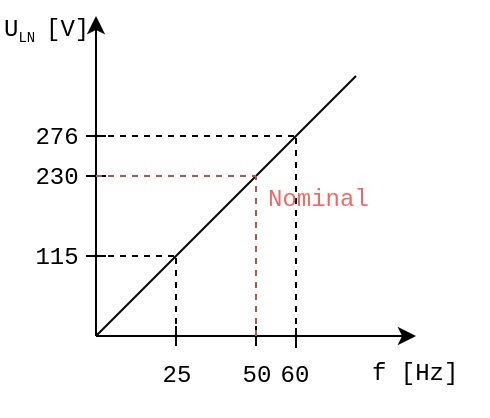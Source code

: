 <mxfile version="10.6.9" type="github"><diagram id="m2NbaIF0WA57adltUQN5" name="Page-1"><mxGraphModel dx="271" dy="152" grid="1" gridSize="10" guides="1" tooltips="1" connect="1" arrows="1" fold="1" page="1" pageScale="1" pageWidth="827" pageHeight="1169" math="0" shadow="0"><root><mxCell id="0"/><mxCell id="1" parent="0"/><mxCell id="J3uKBEu7-aRTBRHW4GBm-1" value="" style="endArrow=classic;html=1;fontFamily=Courier New;fontSize=20;" edge="1" parent="1"><mxGeometry width="50" height="50" relative="1" as="geometry"><mxPoint x="200" y="400" as="sourcePoint"/><mxPoint x="360" y="400" as="targetPoint"/></mxGeometry></mxCell><mxCell id="J3uKBEu7-aRTBRHW4GBm-2" value="" style="endArrow=classic;html=1;fontFamily=Courier New;fontSize=20;" edge="1" parent="1"><mxGeometry width="50" height="50" relative="1" as="geometry"><mxPoint x="200" y="400" as="sourcePoint"/><mxPoint x="200" y="240" as="targetPoint"/></mxGeometry></mxCell><mxCell id="J3uKBEu7-aRTBRHW4GBm-3" value="" style="endArrow=none;html=1;fontFamily=Courier New;fontSize=20;" edge="1" parent="1"><mxGeometry width="50" height="50" relative="1" as="geometry"><mxPoint x="240" y="405" as="sourcePoint"/><mxPoint x="240" y="395" as="targetPoint"/></mxGeometry></mxCell><mxCell id="J3uKBEu7-aRTBRHW4GBm-4" value="" style="endArrow=none;html=1;fontFamily=Courier New;fontSize=20;" edge="1" parent="1"><mxGeometry width="50" height="50" relative="1" as="geometry"><mxPoint x="280" y="405" as="sourcePoint"/><mxPoint x="280" y="395" as="targetPoint"/></mxGeometry></mxCell><mxCell id="J3uKBEu7-aRTBRHW4GBm-5" value="" style="endArrow=none;html=1;fontFamily=Courier New;fontSize=20;" edge="1" parent="1"><mxGeometry width="50" height="50" relative="1" as="geometry"><mxPoint x="300" y="406" as="sourcePoint"/><mxPoint x="300" y="396" as="targetPoint"/></mxGeometry></mxCell><mxCell id="J3uKBEu7-aRTBRHW4GBm-6" value="25" style="text;html=1;resizable=0;points=[];autosize=1;align=center;verticalAlign=top;spacingTop=-4;fontSize=12;fontFamily=Courier New;" vertex="1" parent="1"><mxGeometry x="220" y="410" width="40" height="30" as="geometry"/></mxCell><mxCell id="J3uKBEu7-aRTBRHW4GBm-7" value="50" style="text;html=1;resizable=0;points=[];autosize=1;align=center;verticalAlign=top;spacingTop=-4;fontSize=12;fontFamily=Courier New;" vertex="1" parent="1"><mxGeometry x="265" y="410" width="30" height="20" as="geometry"/></mxCell><mxCell id="J3uKBEu7-aRTBRHW4GBm-8" value="60" style="text;html=1;resizable=0;points=[];autosize=1;align=center;verticalAlign=top;spacingTop=-4;fontSize=12;fontFamily=Courier New;" vertex="1" parent="1"><mxGeometry x="284" y="410" width="30" height="20" as="geometry"/></mxCell><mxCell id="J3uKBEu7-aRTBRHW4GBm-9" value="" style="endArrow=none;html=1;fontFamily=Courier New;fontSize=16;" edge="1" parent="1"><mxGeometry width="50" height="50" relative="1" as="geometry"><mxPoint x="195" y="320" as="sourcePoint"/><mxPoint x="205" y="320" as="targetPoint"/></mxGeometry></mxCell><mxCell id="J3uKBEu7-aRTBRHW4GBm-10" value="" style="endArrow=none;html=1;fontFamily=Courier New;fontSize=16;" edge="1" parent="1"><mxGeometry width="50" height="50" relative="1" as="geometry"><mxPoint x="195" y="360" as="sourcePoint"/><mxPoint x="205" y="360" as="targetPoint"/></mxGeometry></mxCell><mxCell id="J3uKBEu7-aRTBRHW4GBm-11" value="" style="endArrow=none;html=1;fontFamily=Courier New;fontSize=16;" edge="1" parent="1"><mxGeometry width="50" height="50" relative="1" as="geometry"><mxPoint x="195" y="300" as="sourcePoint"/><mxPoint x="205" y="300" as="targetPoint"/></mxGeometry></mxCell><mxCell id="J3uKBEu7-aRTBRHW4GBm-12" value="" style="endArrow=none;html=1;fontFamily=Courier New;fontSize=16;" edge="1" parent="1"><mxGeometry width="50" height="50" relative="1" as="geometry"><mxPoint x="200" y="400" as="sourcePoint"/><mxPoint x="330" y="270" as="targetPoint"/></mxGeometry></mxCell><mxCell id="J3uKBEu7-aRTBRHW4GBm-13" value="" style="endArrow=none;dashed=1;html=1;fontFamily=Courier New;fontSize=16;fillColor=#f8cecc;strokeColor=#b85450;" edge="1" parent="1"><mxGeometry width="50" height="50" relative="1" as="geometry"><mxPoint x="280" y="400" as="sourcePoint"/><mxPoint x="280" y="320" as="targetPoint"/></mxGeometry></mxCell><mxCell id="J3uKBEu7-aRTBRHW4GBm-14" value="" style="endArrow=none;dashed=1;html=1;fontFamily=Courier New;fontSize=16;fillColor=#f8cecc;strokeColor=#b85450;" edge="1" parent="1"><mxGeometry width="50" height="50" relative="1" as="geometry"><mxPoint x="200" y="320" as="sourcePoint"/><mxPoint x="280" y="320" as="targetPoint"/></mxGeometry></mxCell><mxCell id="J3uKBEu7-aRTBRHW4GBm-15" value="230" style="text;html=1;resizable=0;points=[];autosize=1;align=center;verticalAlign=bottom;spacingTop=-4;fontSize=12;fontFamily=Courier New;" vertex="1" parent="1"><mxGeometry x="160" y="310" width="40" height="20" as="geometry"/></mxCell><mxCell id="J3uKBEu7-aRTBRHW4GBm-16" value="115" style="text;html=1;resizable=0;points=[];autosize=1;align=center;verticalAlign=bottom;spacingTop=-4;fontSize=12;fontFamily=Courier New;" vertex="1" parent="1"><mxGeometry x="160" y="350" width="40" height="20" as="geometry"/></mxCell><mxCell id="J3uKBEu7-aRTBRHW4GBm-17" value="" style="endArrow=none;dashed=1;html=1;fontFamily=Courier New;fontSize=16;" edge="1" parent="1"><mxGeometry width="50" height="50" relative="1" as="geometry"><mxPoint x="200" y="360" as="sourcePoint"/><mxPoint x="240" y="360" as="targetPoint"/></mxGeometry></mxCell><mxCell id="J3uKBEu7-aRTBRHW4GBm-18" value="" style="endArrow=none;dashed=1;html=1;fontFamily=Courier New;fontSize=16;" edge="1" parent="1"><mxGeometry width="50" height="50" relative="1" as="geometry"><mxPoint x="300" y="400" as="sourcePoint"/><mxPoint x="300" y="300" as="targetPoint"/></mxGeometry></mxCell><mxCell id="J3uKBEu7-aRTBRHW4GBm-19" value="" style="endArrow=none;dashed=1;html=1;fontFamily=Courier New;fontSize=16;" edge="1" parent="1"><mxGeometry width="50" height="50" relative="1" as="geometry"><mxPoint x="200" y="300" as="sourcePoint"/><mxPoint x="300" y="300" as="targetPoint"/></mxGeometry></mxCell><mxCell id="J3uKBEu7-aRTBRHW4GBm-20" value="276" style="text;html=1;resizable=0;points=[];autosize=1;align=center;verticalAlign=bottom;spacingTop=-4;fontSize=12;fontFamily=Courier New;" vertex="1" parent="1"><mxGeometry x="160" y="290" width="40" height="20" as="geometry"/></mxCell><mxCell id="J3uKBEu7-aRTBRHW4GBm-21" value="" style="endArrow=none;dashed=1;html=1;fontFamily=Courier New;fontSize=16;" edge="1" parent="1"><mxGeometry width="50" height="50" relative="1" as="geometry"><mxPoint x="240" y="400" as="sourcePoint"/><mxPoint x="240" y="360" as="targetPoint"/></mxGeometry></mxCell><mxCell id="J3uKBEu7-aRTBRHW4GBm-22" value="f [Hz]" style="text;html=1;resizable=0;points=[];autosize=1;align=left;verticalAlign=top;spacingTop=-4;fontSize=12;fontFamily=Courier New;" vertex="1" parent="1"><mxGeometry x="336" y="409" width="60" height="20" as="geometry"/></mxCell><mxCell id="J3uKBEu7-aRTBRHW4GBm-23" value="U&lt;sub style=&quot;font-size: 9px&quot;&gt;&lt;font style=&quot;font-size: 7px&quot;&gt;LN&lt;/font&gt; &lt;/sub&gt;[V]&lt;sub&gt;&lt;br&gt;&lt;/sub&gt;" style="text;html=1;resizable=0;points=[];autosize=1;align=left;verticalAlign=top;spacingTop=-4;fontSize=12;fontFamily=Courier New;" vertex="1" parent="1"><mxGeometry x="152" y="237" width="60" height="20" as="geometry"/></mxCell><mxCell id="J3uKBEu7-aRTBRHW4GBm-25" value="" style="endArrow=oval;html=1;fontFamily=Courier New;fontSize=12;endFill=1;endSize=3;fillColor=#f8cecc;strokeColor=#b85450;" edge="1" parent="1"><mxGeometry width="50" height="50" relative="1" as="geometry"><mxPoint x="280" y="319.553" as="sourcePoint"/><mxPoint x="280" y="319.553" as="targetPoint"/></mxGeometry></mxCell><mxCell id="J3uKBEu7-aRTBRHW4GBm-26" value="&lt;font color=&quot;#EA6B66&quot;&gt;Nominal&lt;/font&gt;" style="text;html=1;resizable=0;points=[];autosize=1;align=left;verticalAlign=top;spacingTop=-4;fontSize=12;fontFamily=Courier New;" vertex="1" parent="1"><mxGeometry x="284" y="322" width="60" height="20" as="geometry"/></mxCell></root></mxGraphModel></diagram></mxfile>